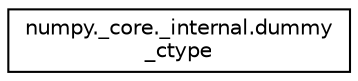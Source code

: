 digraph "Graphical Class Hierarchy"
{
 // LATEX_PDF_SIZE
  edge [fontname="Helvetica",fontsize="10",labelfontname="Helvetica",labelfontsize="10"];
  node [fontname="Helvetica",fontsize="10",shape=record];
  rankdir="LR";
  Node0 [label="numpy._core._internal.dummy\l_ctype",height=0.2,width=0.4,color="black", fillcolor="white", style="filled",URL="$classnumpy_1_1__core_1_1__internal_1_1dummy__ctype.html",tooltip=" "];
}
